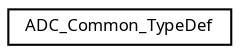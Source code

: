 digraph "Graphical Class Hierarchy"
{
  edge [fontname="Sans",fontsize="8",labelfontname="Sans",labelfontsize="8"];
  node [fontname="Sans",fontsize="8",shape=record];
  rankdir="LR";
  Node1 [label="ADC_Common_TypeDef",height=0.2,width=0.4,color="black", fillcolor="white", style="filled",URL="$struct_a_d_c___common___type_def.html"];
}
